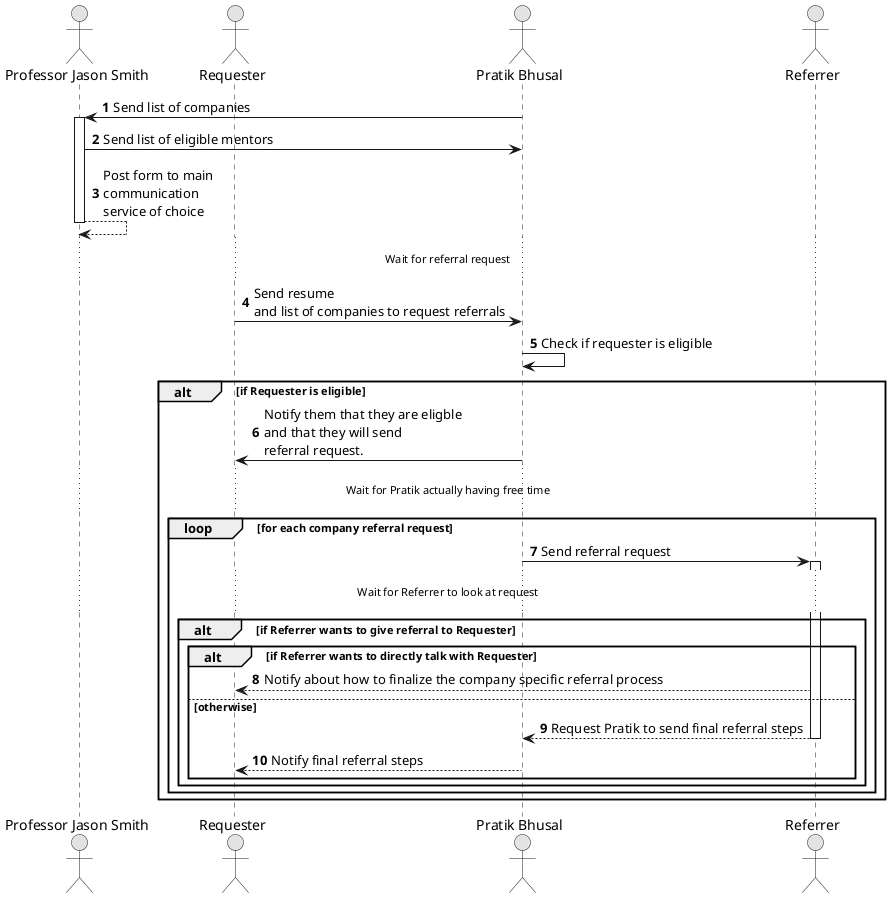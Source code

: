 @startuml
' Basic Configuration
skinparam monochrome true
skinparam shadowing false
autonumber

actor "Professor Jason Smith" as boss
actor "Requester" as requester
actor "Pratik Bhusal" as pratik
actor "Referrer" as referrer

pratik -> boss: Send list of companies
activate boss

boss -> pratik: Send list of eligible mentors

boss --> boss: Post form to main\ncommunication\nservice of choice

deactivate boss

...Wait for referral request...

requester -> pratik: Send resume\nand list of companies to request referrals

pratik -> pratik: Check if requester is eligible


alt if Requester is eligible
        requester <- pratik: Notify them that they are eligble\nand that they will send\nreferral request.

    ...Wait for Pratik actually having free time...

    loop for each company referral request
                pratik -> referrer: Send referral request
        activate referrer

        ...Wait for Referrer to look at request...

        alt if Referrer wants to give referral to Requester
                alt if Referrer wants to directly talk with Requester
                requester <-- referrer: Notify about how to finalize the company specific referral process
            else otherwise
                pratik <-- referrer: Request Pratik to send final referral steps
                deactivate referrer
                requester <-- pratik: Notify final referral steps
            end
        end
    end
end

@enduml
